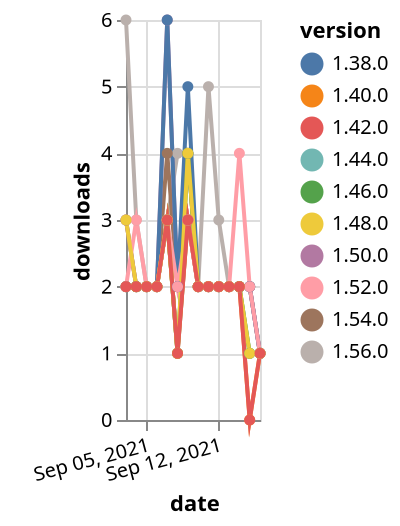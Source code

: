 {"$schema": "https://vega.github.io/schema/vega-lite/v5.json", "description": "A simple bar chart with embedded data.", "data": {"values": [{"date": "2021-09-03", "total": 276, "delta": 6, "version": "1.56.0"}, {"date": "2021-09-04", "total": 279, "delta": 3, "version": "1.56.0"}, {"date": "2021-09-05", "total": 281, "delta": 2, "version": "1.56.0"}, {"date": "2021-09-06", "total": 283, "delta": 2, "version": "1.56.0"}, {"date": "2021-09-07", "total": 286, "delta": 3, "version": "1.56.0"}, {"date": "2021-09-08", "total": 290, "delta": 4, "version": "1.56.0"}, {"date": "2021-09-09", "total": 294, "delta": 4, "version": "1.56.0"}, {"date": "2021-09-10", "total": 296, "delta": 2, "version": "1.56.0"}, {"date": "2021-09-11", "total": 301, "delta": 5, "version": "1.56.0"}, {"date": "2021-09-12", "total": 304, "delta": 3, "version": "1.56.0"}, {"date": "2021-09-13", "total": 306, "delta": 2, "version": "1.56.0"}, {"date": "2021-09-14", "total": 308, "delta": 2, "version": "1.56.0"}, {"date": "2021-09-15", "total": 310, "delta": 2, "version": "1.56.0"}, {"date": "2021-09-16", "total": 311, "delta": 1, "version": "1.56.0"}, {"date": "2021-09-03", "total": 841, "delta": 3, "version": "1.54.0"}, {"date": "2021-09-04", "total": 843, "delta": 2, "version": "1.54.0"}, {"date": "2021-09-05", "total": 845, "delta": 2, "version": "1.54.0"}, {"date": "2021-09-06", "total": 847, "delta": 2, "version": "1.54.0"}, {"date": "2021-09-07", "total": 851, "delta": 4, "version": "1.54.0"}, {"date": "2021-09-08", "total": 853, "delta": 2, "version": "1.54.0"}, {"date": "2021-09-09", "total": 857, "delta": 4, "version": "1.54.0"}, {"date": "2021-09-10", "total": 859, "delta": 2, "version": "1.54.0"}, {"date": "2021-09-11", "total": 861, "delta": 2, "version": "1.54.0"}, {"date": "2021-09-12", "total": 863, "delta": 2, "version": "1.54.0"}, {"date": "2021-09-13", "total": 865, "delta": 2, "version": "1.54.0"}, {"date": "2021-09-14", "total": 867, "delta": 2, "version": "1.54.0"}, {"date": "2021-09-15", "total": 869, "delta": 2, "version": "1.54.0"}, {"date": "2021-09-16", "total": 870, "delta": 1, "version": "1.54.0"}, {"date": "2021-09-03", "total": 1639, "delta": 3, "version": "1.50.0"}, {"date": "2021-09-04", "total": 1641, "delta": 2, "version": "1.50.0"}, {"date": "2021-09-05", "total": 1643, "delta": 2, "version": "1.50.0"}, {"date": "2021-09-06", "total": 1645, "delta": 2, "version": "1.50.0"}, {"date": "2021-09-07", "total": 1651, "delta": 6, "version": "1.50.0"}, {"date": "2021-09-08", "total": 1653, "delta": 2, "version": "1.50.0"}, {"date": "2021-09-09", "total": 1656, "delta": 3, "version": "1.50.0"}, {"date": "2021-09-10", "total": 1658, "delta": 2, "version": "1.50.0"}, {"date": "2021-09-11", "total": 1660, "delta": 2, "version": "1.50.0"}, {"date": "2021-09-12", "total": 1662, "delta": 2, "version": "1.50.0"}, {"date": "2021-09-13", "total": 1664, "delta": 2, "version": "1.50.0"}, {"date": "2021-09-14", "total": 1666, "delta": 2, "version": "1.50.0"}, {"date": "2021-09-15", "total": 1668, "delta": 2, "version": "1.50.0"}, {"date": "2021-09-16", "total": 1669, "delta": 1, "version": "1.50.0"}, {"date": "2021-09-03", "total": 2299, "delta": 2, "version": "1.44.0"}, {"date": "2021-09-04", "total": 2301, "delta": 2, "version": "1.44.0"}, {"date": "2021-09-05", "total": 2303, "delta": 2, "version": "1.44.0"}, {"date": "2021-09-06", "total": 2305, "delta": 2, "version": "1.44.0"}, {"date": "2021-09-07", "total": 2308, "delta": 3, "version": "1.44.0"}, {"date": "2021-09-08", "total": 2309, "delta": 1, "version": "1.44.0"}, {"date": "2021-09-09", "total": 2312, "delta": 3, "version": "1.44.0"}, {"date": "2021-09-10", "total": 2314, "delta": 2, "version": "1.44.0"}, {"date": "2021-09-11", "total": 2316, "delta": 2, "version": "1.44.0"}, {"date": "2021-09-12", "total": 2318, "delta": 2, "version": "1.44.0"}, {"date": "2021-09-13", "total": 2320, "delta": 2, "version": "1.44.0"}, {"date": "2021-09-14", "total": 2322, "delta": 2, "version": "1.44.0"}, {"date": "2021-09-15", "total": 2323, "delta": 1, "version": "1.44.0"}, {"date": "2021-09-16", "total": 2324, "delta": 1, "version": "1.44.0"}, {"date": "2021-09-03", "total": 3675, "delta": 2, "version": "1.38.0"}, {"date": "2021-09-04", "total": 3677, "delta": 2, "version": "1.38.0"}, {"date": "2021-09-05", "total": 3679, "delta": 2, "version": "1.38.0"}, {"date": "2021-09-06", "total": 3681, "delta": 2, "version": "1.38.0"}, {"date": "2021-09-07", "total": 3687, "delta": 6, "version": "1.38.0"}, {"date": "2021-09-08", "total": 3689, "delta": 2, "version": "1.38.0"}, {"date": "2021-09-09", "total": 3694, "delta": 5, "version": "1.38.0"}, {"date": "2021-09-10", "total": 3696, "delta": 2, "version": "1.38.0"}, {"date": "2021-09-11", "total": 3698, "delta": 2, "version": "1.38.0"}, {"date": "2021-09-12", "total": 3700, "delta": 2, "version": "1.38.0"}, {"date": "2021-09-13", "total": 3702, "delta": 2, "version": "1.38.0"}, {"date": "2021-09-14", "total": 3704, "delta": 2, "version": "1.38.0"}, {"date": "2021-09-15", "total": 3706, "delta": 2, "version": "1.38.0"}, {"date": "2021-09-16", "total": 3707, "delta": 1, "version": "1.38.0"}, {"date": "2021-09-03", "total": 2554, "delta": 2, "version": "1.40.0"}, {"date": "2021-09-04", "total": 2556, "delta": 2, "version": "1.40.0"}, {"date": "2021-09-05", "total": 2558, "delta": 2, "version": "1.40.0"}, {"date": "2021-09-06", "total": 2560, "delta": 2, "version": "1.40.0"}, {"date": "2021-09-07", "total": 2563, "delta": 3, "version": "1.40.0"}, {"date": "2021-09-08", "total": 2564, "delta": 1, "version": "1.40.0"}, {"date": "2021-09-09", "total": 2567, "delta": 3, "version": "1.40.0"}, {"date": "2021-09-10", "total": 2569, "delta": 2, "version": "1.40.0"}, {"date": "2021-09-11", "total": 2571, "delta": 2, "version": "1.40.0"}, {"date": "2021-09-12", "total": 2573, "delta": 2, "version": "1.40.0"}, {"date": "2021-09-13", "total": 2575, "delta": 2, "version": "1.40.0"}, {"date": "2021-09-14", "total": 2577, "delta": 2, "version": "1.40.0"}, {"date": "2021-09-15", "total": 2577, "delta": 0, "version": "1.40.0"}, {"date": "2021-09-16", "total": 2578, "delta": 1, "version": "1.40.0"}, {"date": "2021-09-03", "total": 2255, "delta": 2, "version": "1.46.0"}, {"date": "2021-09-04", "total": 2257, "delta": 2, "version": "1.46.0"}, {"date": "2021-09-05", "total": 2259, "delta": 2, "version": "1.46.0"}, {"date": "2021-09-06", "total": 2261, "delta": 2, "version": "1.46.0"}, {"date": "2021-09-07", "total": 2264, "delta": 3, "version": "1.46.0"}, {"date": "2021-09-08", "total": 2265, "delta": 1, "version": "1.46.0"}, {"date": "2021-09-09", "total": 2269, "delta": 4, "version": "1.46.0"}, {"date": "2021-09-10", "total": 2271, "delta": 2, "version": "1.46.0"}, {"date": "2021-09-11", "total": 2273, "delta": 2, "version": "1.46.0"}, {"date": "2021-09-12", "total": 2275, "delta": 2, "version": "1.46.0"}, {"date": "2021-09-13", "total": 2277, "delta": 2, "version": "1.46.0"}, {"date": "2021-09-14", "total": 2279, "delta": 2, "version": "1.46.0"}, {"date": "2021-09-15", "total": 2280, "delta": 1, "version": "1.46.0"}, {"date": "2021-09-16", "total": 2281, "delta": 1, "version": "1.46.0"}, {"date": "2021-09-03", "total": 1144, "delta": 2, "version": "1.52.0"}, {"date": "2021-09-04", "total": 1147, "delta": 3, "version": "1.52.0"}, {"date": "2021-09-05", "total": 1149, "delta": 2, "version": "1.52.0"}, {"date": "2021-09-06", "total": 1151, "delta": 2, "version": "1.52.0"}, {"date": "2021-09-07", "total": 1154, "delta": 3, "version": "1.52.0"}, {"date": "2021-09-08", "total": 1156, "delta": 2, "version": "1.52.0"}, {"date": "2021-09-09", "total": 1159, "delta": 3, "version": "1.52.0"}, {"date": "2021-09-10", "total": 1161, "delta": 2, "version": "1.52.0"}, {"date": "2021-09-11", "total": 1163, "delta": 2, "version": "1.52.0"}, {"date": "2021-09-12", "total": 1165, "delta": 2, "version": "1.52.0"}, {"date": "2021-09-13", "total": 1167, "delta": 2, "version": "1.52.0"}, {"date": "2021-09-14", "total": 1171, "delta": 4, "version": "1.52.0"}, {"date": "2021-09-15", "total": 1173, "delta": 2, "version": "1.52.0"}, {"date": "2021-09-16", "total": 1174, "delta": 1, "version": "1.52.0"}, {"date": "2021-09-03", "total": 1678, "delta": 3, "version": "1.48.0"}, {"date": "2021-09-04", "total": 1680, "delta": 2, "version": "1.48.0"}, {"date": "2021-09-05", "total": 1682, "delta": 2, "version": "1.48.0"}, {"date": "2021-09-06", "total": 1684, "delta": 2, "version": "1.48.0"}, {"date": "2021-09-07", "total": 1687, "delta": 3, "version": "1.48.0"}, {"date": "2021-09-08", "total": 1688, "delta": 1, "version": "1.48.0"}, {"date": "2021-09-09", "total": 1692, "delta": 4, "version": "1.48.0"}, {"date": "2021-09-10", "total": 1694, "delta": 2, "version": "1.48.0"}, {"date": "2021-09-11", "total": 1696, "delta": 2, "version": "1.48.0"}, {"date": "2021-09-12", "total": 1698, "delta": 2, "version": "1.48.0"}, {"date": "2021-09-13", "total": 1700, "delta": 2, "version": "1.48.0"}, {"date": "2021-09-14", "total": 1702, "delta": 2, "version": "1.48.0"}, {"date": "2021-09-15", "total": 1703, "delta": 1, "version": "1.48.0"}, {"date": "2021-09-16", "total": 1704, "delta": 1, "version": "1.48.0"}, {"date": "2021-09-03", "total": 4196, "delta": 2, "version": "1.42.0"}, {"date": "2021-09-04", "total": 4198, "delta": 2, "version": "1.42.0"}, {"date": "2021-09-05", "total": 4200, "delta": 2, "version": "1.42.0"}, {"date": "2021-09-06", "total": 4202, "delta": 2, "version": "1.42.0"}, {"date": "2021-09-07", "total": 4205, "delta": 3, "version": "1.42.0"}, {"date": "2021-09-08", "total": 4206, "delta": 1, "version": "1.42.0"}, {"date": "2021-09-09", "total": 4209, "delta": 3, "version": "1.42.0"}, {"date": "2021-09-10", "total": 4211, "delta": 2, "version": "1.42.0"}, {"date": "2021-09-11", "total": 4213, "delta": 2, "version": "1.42.0"}, {"date": "2021-09-12", "total": 4215, "delta": 2, "version": "1.42.0"}, {"date": "2021-09-13", "total": 4217, "delta": 2, "version": "1.42.0"}, {"date": "2021-09-14", "total": 4219, "delta": 2, "version": "1.42.0"}, {"date": "2021-09-15", "total": 4219, "delta": 0, "version": "1.42.0"}, {"date": "2021-09-16", "total": 4220, "delta": 1, "version": "1.42.0"}]}, "width": "container", "mark": {"type": "line", "point": {"filled": true}}, "encoding": {"x": {"field": "date", "type": "temporal", "timeUnit": "yearmonthdate", "title": "date", "axis": {"labelAngle": -15}}, "y": {"field": "delta", "type": "quantitative", "title": "downloads"}, "color": {"field": "version", "type": "nominal"}, "tooltip": {"field": "delta"}}}